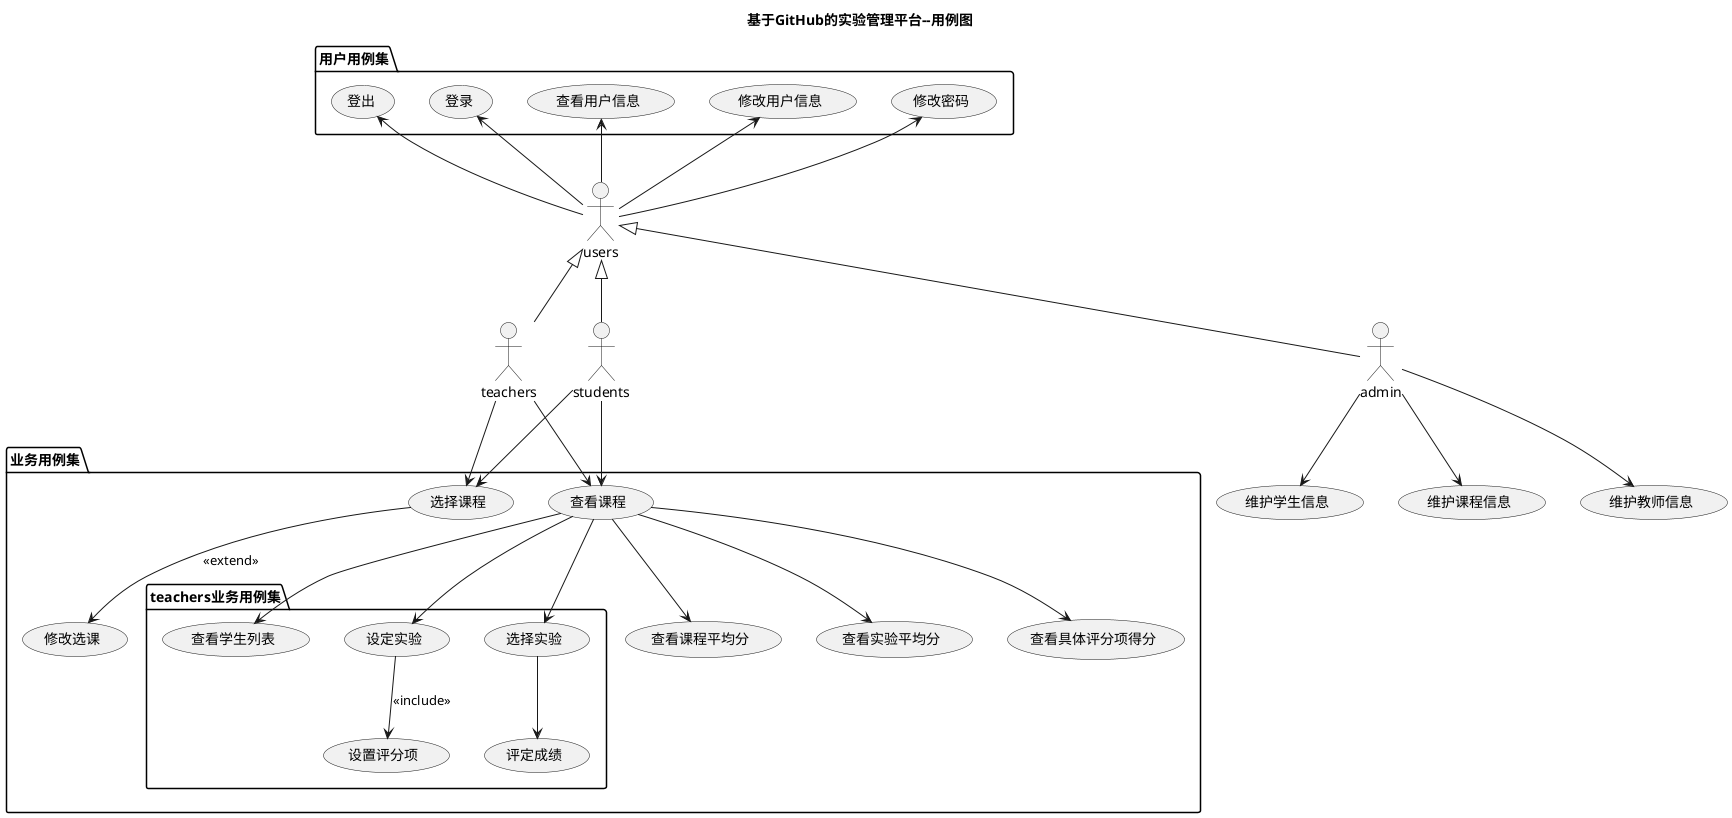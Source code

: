 @startuml
title 基于GitHub的实验管理平台--用例图
actor users
actor teachers
actor students
actor admin
users <|-- teachers
users <|-- students
users <|-- admin
package 用户用例集{
users -up-> (修改密码)
users -up-> (修改用户信息)
users -up-> (查看用户信息)
users -up-> (登录)
users -up-> (登出)
}
package 业务用例集{
teachers --> (选择课程)
students --> (选择课程)
(选择课程) -down-> (修改选课):<<extend>>
teachers -down-> (查看课程)
package teachers业务用例集{
(查看课程) -down-> (设定实验)
(设定实验) -down-> (设置评分项):<<include>>
(查看课程)-down-> (选择实验)
(选择实验) --> (评定成绩)
(查看课程) -down-> (查看学生列表)
}

students -down-> (查看课程)
(查看课程) --> (查看课程平均分)
(查看课程) --> (查看实验平均分)
(查看课程) --> (查看具体评分项得分)

}

admin --> (维护课程信息)
admin --> (维护教师信息)
admin --> (维护学生信息)
@enduml